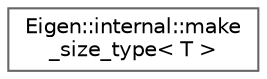 digraph "Graphical Class Hierarchy"
{
 // LATEX_PDF_SIZE
  bgcolor="transparent";
  edge [fontname=Helvetica,fontsize=10,labelfontname=Helvetica,labelfontsize=10];
  node [fontname=Helvetica,fontsize=10,shape=box,height=0.2,width=0.4];
  rankdir="LR";
  Node0 [id="Node000000",label="Eigen::internal::make\l_size_type\< T \>",height=0.2,width=0.4,color="grey40", fillcolor="white", style="filled",URL="$structEigen_1_1internal_1_1make__size__type.html",tooltip=" "];
}
